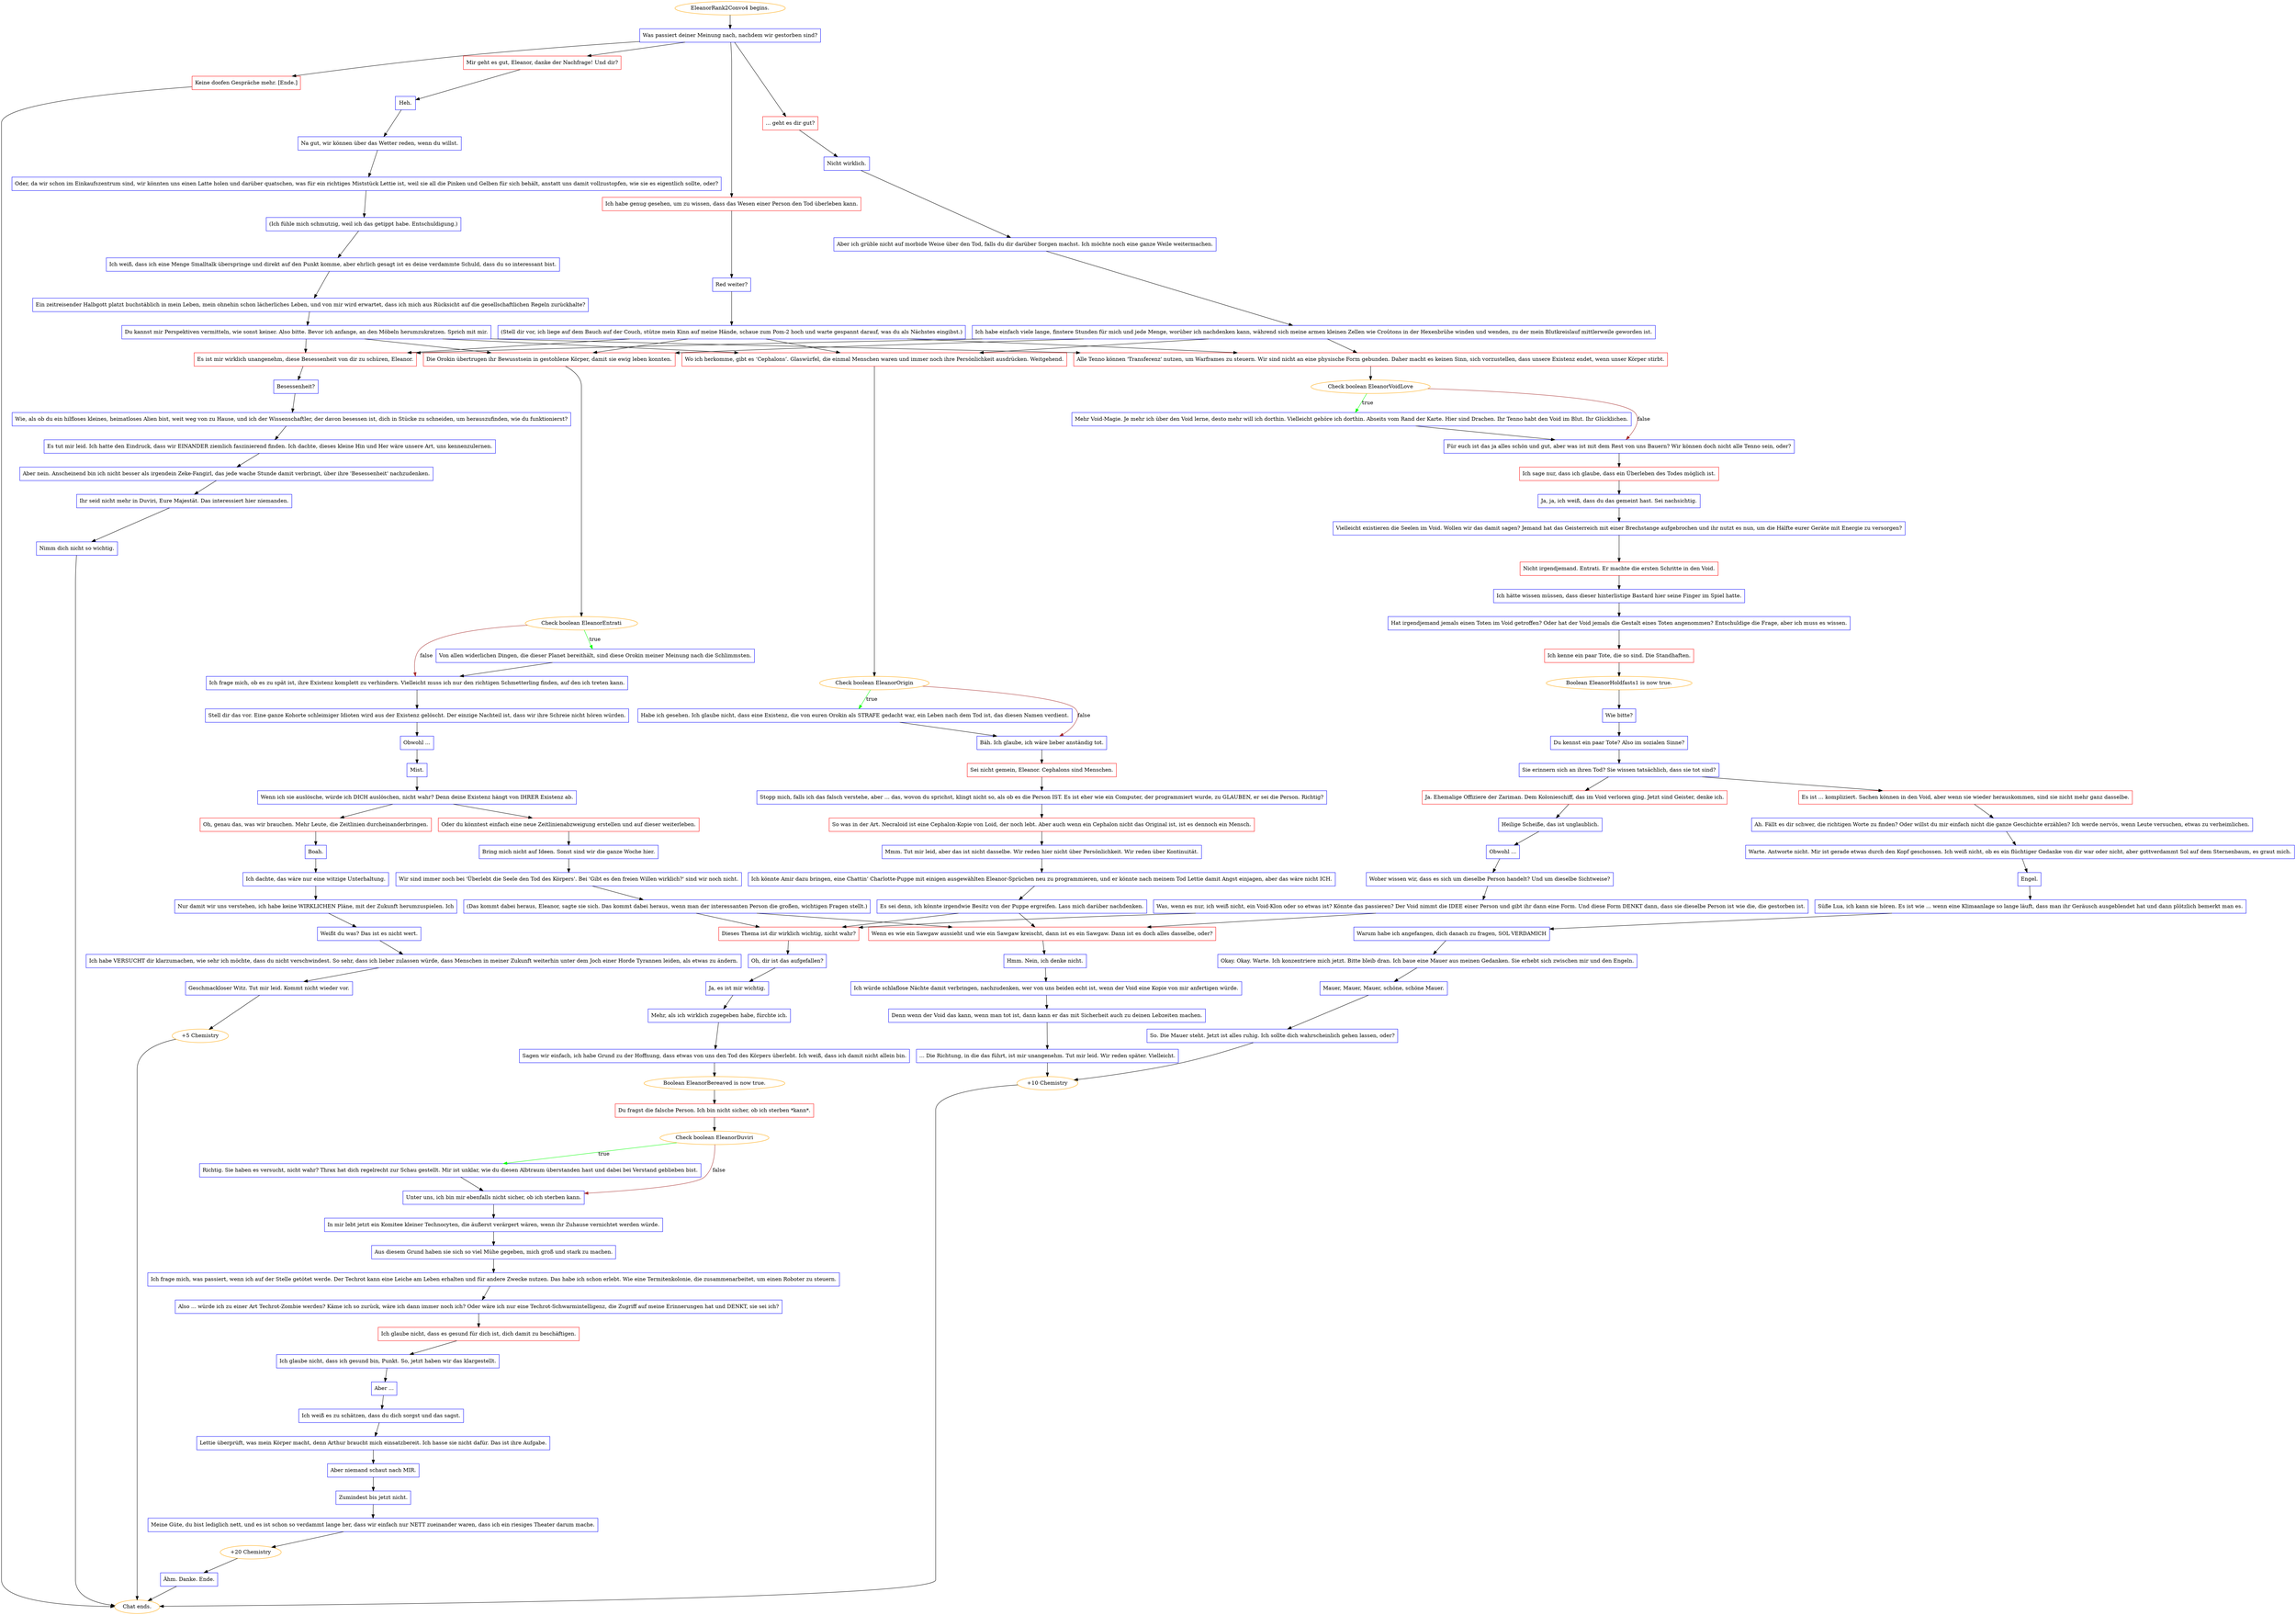 digraph {
	"EleanorRank2Convo4 begins." [color=orange];
		"EleanorRank2Convo4 begins." -> j682958863;
	j682958863 [label="Was passiert deiner Meinung nach, nachdem wir gestorben sind?",shape=box,color=blue];
		j682958863 -> j3782520894;
		j682958863 -> j329865846;
		j682958863 -> j3276893098;
		j682958863 -> j2790053859;
	j3782520894 [label="Mir geht es gut, Eleanor, danke der Nachfrage! Und dir?",shape=box,color=red];
		j3782520894 -> j144988493;
	j329865846 [label="... geht es dir gut?",shape=box,color=red];
		j329865846 -> j3564456983;
	j3276893098 [label="Ich habe genug gesehen, um zu wissen, dass das Wesen einer Person den Tod überleben kann.",shape=box,color=red];
		j3276893098 -> j1205498728;
	j2790053859 [label="Keine doofen Gespräche mehr. [Ende.]",shape=box,color=red];
		j2790053859 -> "Chat ends.";
	j144988493 [label="Heh.",shape=box,color=blue];
		j144988493 -> j3581826265;
	j3564456983 [label="Nicht wirklich.",shape=box,color=blue];
		j3564456983 -> j1829610685;
	j1205498728 [label="Red weiter?",shape=box,color=blue];
		j1205498728 -> j1265222645;
	"Chat ends." [color=orange];
	j3581826265 [label="Na gut, wir können über das Wetter reden, wenn du willst.",shape=box,color=blue];
		j3581826265 -> j894207261;
	j1829610685 [label="Aber ich grüble nicht auf morbide Weise über den Tod, falls du dir darüber Sorgen machst. Ich möchte noch eine ganze Weile weitermachen.",shape=box,color=blue];
		j1829610685 -> j3876040791;
	j1265222645 [label="(Stell dir vor, ich liege auf dem Bauch auf der Couch, stütze mein Kinn auf meine Hände, schaue zum Pom-2 hoch und warte gespannt darauf, was du als Nächstes eingibst.)",shape=box,color=blue];
		j1265222645 -> j2680141142;
		j1265222645 -> j2023654694;
		j1265222645 -> j1875829866;
		j1265222645 -> j3712048578;
	j894207261 [label="Oder, da wir schon im Einkaufszentrum sind, wir könnten uns einen Latte holen und darüber quatschen, was für ein richtiges Miststück Lettie ist, weil sie all die Pinken und Gelben für sich behält, anstatt uns damit vollzustopfen, wie sie es eigentlich sollte, oder?",shape=box,color=blue];
		j894207261 -> j870967972;
	j3876040791 [label="Ich habe einfach viele lange, finstere Stunden für mich und jede Menge, worüber ich nachdenken kann, während sich meine armen kleinen Zellen wie Croûtons in der Hexenbrühe winden und wenden, zu der mein Blutkreislauf mittlerweile geworden ist.",shape=box,color=blue];
		j3876040791 -> j2680141142;
		j3876040791 -> j2023654694;
		j3876040791 -> j1875829866;
		j3876040791 -> j3712048578;
	j2680141142 [label="Wo ich herkomme, gibt es ‘Cephalons’. Glaswürfel, die einmal Menschen waren und immer noch ihre Persönlichkeit ausdrücken. Weitgehend.",shape=box,color=red];
		j2680141142 -> j1343304143;
	j2023654694 [label="Die Orokin übertrugen ihr Bewusstsein in gestohlene Körper, damit sie ewig leben konnten.",shape=box,color=red];
		j2023654694 -> j3627759057;
	j1875829866 [label="Alle Tenno können 'Transferenz' nutzen, um Warframes zu steuern. Wir sind nicht an eine physische Form gebunden. Daher macht es keinen Sinn, sich vorzustellen, dass unsere Existenz endet, wenn unser Körper stirbt.",shape=box,color=red];
		j1875829866 -> j3467238656;
	j3712048578 [label="Es ist mir wirklich unangenehm, diese Besessenheit von dir zu schüren, Eleanor.",shape=box,color=red];
		j3712048578 -> j708245638;
	j870967972 [label="(Ich fühle mich schmutzig, weil ich das getippt habe. Entschuldigung.)",shape=box,color=blue];
		j870967972 -> j4110821829;
	j1343304143 [label="Check boolean EleanorOrigin",color=orange];
		j1343304143 -> j3828332903 [label=true,color=green];
		j1343304143 -> j3882117221 [label=false,color=brown];
	j3627759057 [label="Check boolean EleanorEntrati",color=orange];
		j3627759057 -> j2152130619 [label=true,color=green];
		j3627759057 -> j3190979148 [label=false,color=brown];
	j3467238656 [label="Check boolean EleanorVoidLove",color=orange];
		j3467238656 -> j859500270 [label=true,color=green];
		j3467238656 -> j973511074 [label=false,color=brown];
	j708245638 [label="Besessenheit?",shape=box,color=blue];
		j708245638 -> j1664779406;
	j4110821829 [label="Ich weiß, dass ich eine Menge Smalltalk überspringe und direkt auf den Punkt komme, aber ehrlich gesagt ist es deine verdammte Schuld, dass du so interessant bist.",shape=box,color=blue];
		j4110821829 -> j502144294;
	j3828332903 [label="Habe ich gesehen. Ich glaube nicht, dass eine Existenz, die von euren Orokin als STRAFE gedacht war, ein Leben nach dem Tod ist, das diesen Namen verdient.",shape=box,color=blue];
		j3828332903 -> j3882117221;
	j3882117221 [label="Bäh. Ich glaube, ich wäre lieber anständig tot.",shape=box,color=blue];
		j3882117221 -> j3320063166;
	j2152130619 [label="Von allen widerlichen Dingen, die dieser Planet bereithält, sind diese Orokin meiner Meinung nach die Schlimmsten.",shape=box,color=blue];
		j2152130619 -> j3190979148;
	j3190979148 [label="Ich frage mich, ob es zu spät ist, ihre Existenz komplett zu verhindern. Vielleicht muss ich nur den richtigen Schmetterling finden, auf den ich treten kann.",shape=box,color=blue];
		j3190979148 -> j3061185706;
	j859500270 [label="Mehr Void-Magie. Je mehr ich über den Void lerne, desto mehr will ich dorthin. Vielleicht gehöre ich dorthin. Abseits vom Rand der Karte. Hier sind Drachen. Ihr Tenno habt den Void im Blut. Ihr Glücklichen.",shape=box,color=blue];
		j859500270 -> j973511074;
	j973511074 [label="Für euch ist das ja alles schön und gut, aber was ist mit dem Rest von uns Bauern? Wir können doch nicht alle Tenno sein, oder?",shape=box,color=blue];
		j973511074 -> j4273639800;
	j1664779406 [label="Wie, als ob du ein hilfloses kleines, heimatloses Alien bist, weit weg von zu Hause, und ich der Wissenschaftler, der davon besessen ist, dich in Stücke zu schneiden, um herauszufinden, wie du funktionierst?",shape=box,color=blue];
		j1664779406 -> j17448355;
	j502144294 [label="Ein zeitreisender Halbgott platzt buchstäblich in mein Leben, mein ohnehin schon lächerliches Leben, und von mir wird erwartet, dass ich mich aus Rücksicht auf die gesellschaftlichen Regeln zurückhalte?",shape=box,color=blue];
		j502144294 -> j3239615392;
	j3320063166 [label="Sei nicht gemein, Eleanor. Cephalons sind Menschen.",shape=box,color=red];
		j3320063166 -> j565768932;
	j3061185706 [label="Stell dir das vor. Eine ganze Kohorte schleimiger Idioten wird aus der Existenz gelöscht. Der einzige Nachteil ist, dass wir ihre Schreie nicht hören würden.",shape=box,color=blue];
		j3061185706 -> j2537528855;
	j4273639800 [label="Ich sage nur, dass ich glaube, dass ein Überleben des Todes möglich ist.",shape=box,color=red];
		j4273639800 -> j918044165;
	j17448355 [label="Es tut mir leid. Ich hatte den Eindruck, dass wir EINANDER ziemlich faszinierend finden. Ich dachte, dieses kleine Hin und Her wäre unsere Art, uns kennenzulernen.",shape=box,color=blue];
		j17448355 -> j1312945441;
	j3239615392 [label="Du kannst mir Perspektiven vermitteln, wie sonst keiner. Also bitte. Bevor ich anfange, an den Möbeln herumzukratzen. Sprich mit mir.",shape=box,color=blue];
		j3239615392 -> j2680141142;
		j3239615392 -> j2023654694;
		j3239615392 -> j1875829866;
		j3239615392 -> j3712048578;
	j565768932 [label="Stopp mich, falls ich das falsch verstehe, aber ... das, wovon du sprichst, klingt nicht so, als ob es die Person IST. Es ist eher wie ein Computer, der programmiert wurde, zu GLAUBEN, er sei die Person. Richtig?",shape=box,color=blue];
		j565768932 -> j3071370679;
	j2537528855 [label="Obwohl ...",shape=box,color=blue];
		j2537528855 -> j1968472624;
	j918044165 [label="Ja, ja, ich weiß, dass du das gemeint hast. Sei nachsichtig.",shape=box,color=blue];
		j918044165 -> j1287008777;
	j1312945441 [label="Aber nein. Anscheinend bin ich nicht besser als irgendein Zeke-Fangirl, das jede wache Stunde damit verbringt, über ihre 'Besessenheit' nachzudenken.",shape=box,color=blue];
		j1312945441 -> j3160933095;
	j3071370679 [label="So was in der Art. Necraloid ist eine Cephalon-Kopie von Loid, der noch lebt. Aber auch wenn ein Cephalon nicht das Original ist, ist es dennoch ein Mensch.",shape=box,color=red];
		j3071370679 -> j2544486436;
	j1968472624 [label="Mist.",shape=box,color=blue];
		j1968472624 -> j2646395801;
	j1287008777 [label="Vielleicht existieren die Seelen im Void. Wollen wir das damit sagen? Jemand hat das Geisterreich mit einer Brechstange aufgebrochen und ihr nutzt es nun, um die Hälfte eurer Geräte mit Energie zu versorgen?",shape=box,color=blue];
		j1287008777 -> j3016493094;
	j3160933095 [label="Ihr seid nicht mehr in Duviri, Eure Majestät. Das interessiert hier niemanden.",shape=box,color=blue];
		j3160933095 -> j3847324317;
	j2544486436 [label="Mmm. Tut mir leid, aber das ist nicht dasselbe. Wir reden hier nicht über Persönlichkeit. Wir reden über Kontinuität.",shape=box,color=blue];
		j2544486436 -> j3367499996;
	j2646395801 [label="Wenn ich sie auslösche, würde ich DICH auslöschen, nicht wahr? Denn deine Existenz hängt von IHRER Existenz ab.",shape=box,color=blue];
		j2646395801 -> j1310613904;
		j2646395801 -> j1725367493;
	j3016493094 [label="Nicht irgendjemand. Entrati. Er machte die ersten Schritte in den Void.",shape=box,color=red];
		j3016493094 -> j1524643899;
	j3847324317 [label="Nimm dich nicht so wichtig.",shape=box,color=blue];
		j3847324317 -> "Chat ends.";
	j3367499996 [label="Ich könnte Amir dazu bringen, eine Chattin‘ Charlotte-Puppe mit einigen ausgewählten Eleanor-Sprüchen neu zu programmieren, und er könnte nach meinem Tod Lettie damit Angst einjagen, aber das wäre nicht ICH.",shape=box,color=blue];
		j3367499996 -> j614994249;
	j1310613904 [label="Oh, genau das, was wir brauchen. Mehr Leute, die Zeitlinien durcheinanderbringen.",shape=box,color=red];
		j1310613904 -> j3273312821;
	j1725367493 [label="Oder du könntest einfach eine neue Zeitlinienabzweigung erstellen und auf dieser weiterleben.",shape=box,color=red];
		j1725367493 -> j2676648036;
	j1524643899 [label="Ich hätte wissen müssen, dass dieser hinterlistige Bastard hier seine Finger im Spiel hatte.",shape=box,color=blue];
		j1524643899 -> j195673044;
	j614994249 [label="Es sei denn, ich könnte irgendwie Besitz von der Puppe ergreifen. Lass mich darüber nachdenken.",shape=box,color=blue];
		j614994249 -> j3404294479;
		j614994249 -> j318338342;
	j3273312821 [label="Boah.",shape=box,color=blue];
		j3273312821 -> j4208815111;
	j2676648036 [label="Bring mich nicht auf Ideen. Sonst sind wir die ganze Woche hier.",shape=box,color=blue];
		j2676648036 -> j1515578933;
	j195673044 [label="Hat irgendjemand jemals einen Toten im Void getroffen? Oder hat der Void jemals die Gestalt eines Toten angenommen? Entschuldige die Frage, aber ich muss es wissen.",shape=box,color=blue];
		j195673044 -> j1706926380;
	j3404294479 [label="Wenn es wie ein Sawgaw aussieht und wie ein Sawgaw kreischt, dann ist es ein Sawgaw. Dann ist es doch alles dasselbe, oder?",shape=box,color=red];
		j3404294479 -> j1662413936;
	j318338342 [label="Dieses Thema ist dir wirklich wichtig, nicht wahr?",shape=box,color=red];
		j318338342 -> j554837229;
	j4208815111 [label="Ich dachte, das wäre nur eine witzige Unterhaltung.",shape=box,color=blue];
		j4208815111 -> j1015328077;
	j1515578933 [label="Wir sind immer noch bei 'Überlebt die Seele den Tod des Körpers'. Bei 'Gibt es den freien Willen wirklich?' sind wir noch nicht.",shape=box,color=blue];
		j1515578933 -> j2781786237;
	j1706926380 [label="Ich kenne ein paar Tote, die so sind. Die Standhaften.",shape=box,color=red];
		j1706926380 -> j467297478;
	j1662413936 [label="Hmm. Nein, ich denke nicht.",shape=box,color=blue];
		j1662413936 -> j4218090942;
	j554837229 [label="Oh, dir ist das aufgefallen?",shape=box,color=blue];
		j554837229 -> j1713577858;
	j1015328077 [label="Nur damit wir uns verstehen, ich habe keine WIRKLICHEN Pläne, mit der Zukunft herumzuspielen. Ich",shape=box,color=blue];
		j1015328077 -> j4001023038;
	j2781786237 [label="(Das kommt dabei heraus, Eleanor, sagte sie sich. Das kommt dabei heraus, wenn man der interessanten Person die großen, wichtigen Fragen stellt.)",shape=box,color=blue];
		j2781786237 -> j3404294479;
		j2781786237 -> j318338342;
	j467297478 [label="Boolean EleanorHoldfasts1 is now true.",color=orange];
		j467297478 -> j245754878;
	j4218090942 [label="Ich würde schlaflose Nächte damit verbringen, nachzudenken, wer von uns beiden echt ist, wenn der Void eine Kopie von mir anfertigen würde.",shape=box,color=blue];
		j4218090942 -> j1954573414;
	j1713577858 [label="Ja, es ist mir wichtig.",shape=box,color=blue];
		j1713577858 -> j846980109;
	j4001023038 [label="Weißt du was? Das ist es nicht wert.",shape=box,color=blue];
		j4001023038 -> j2204795235;
	j245754878 [label="Wie bitte?",shape=box,color=blue];
		j245754878 -> j2284447271;
	j1954573414 [label="Denn wenn der Void das kann, wenn man tot ist, dann kann er das mit Sicherheit auch zu deinen Lebzeiten machen.",shape=box,color=blue];
		j1954573414 -> j1234623568;
	j846980109 [label="Mehr, als ich wirklich zugegeben habe, fürchte ich.",shape=box,color=blue];
		j846980109 -> j632712565;
	j2204795235 [label="Ich habe VERSUCHT dir klarzumachen, wie sehr ich möchte, dass du nicht verschwindest. So sehr, dass ich lieber zulassen würde, dass Menschen in meiner Zukunft weiterhin unter dem Joch einer Horde Tyrannen leiden, als etwas zu ändern.",shape=box,color=blue];
		j2204795235 -> j170215298;
	j2284447271 [label="Du kennst ein paar Tote? Also im sozialen Sinne?",shape=box,color=blue];
		j2284447271 -> j2270973247;
	j1234623568 [label="... Die Richtung, in die das führt, ist mir unangenehm. Tut mir leid. Wir reden später. Vielleicht.",shape=box,color=blue];
		j1234623568 -> j1933300832;
	j632712565 [label="Sagen wir einfach, ich habe Grund zu der Hoffnung, dass etwas von uns den Tod des Körpers überlebt. Ich weiß, dass ich damit nicht allein bin.",shape=box,color=blue];
		j632712565 -> j870988419;
	j170215298 [label="Geschmackloser Witz. Tut mir leid. Kommt nicht wieder vor.",shape=box,color=blue];
		j170215298 -> j4081414586;
	j2270973247 [label="Sie erinnern sich an ihren Tod? Sie wissen tatsächlich, dass sie tot sind?",shape=box,color=blue];
		j2270973247 -> j3365986741;
		j2270973247 -> j1234525440;
	j1933300832 [label="+10 Chemistry",color=orange];
		j1933300832 -> "Chat ends.";
	j870988419 [label="Boolean EleanorBereaved is now true.",color=orange];
		j870988419 -> j2385145732;
	j4081414586 [label="+5 Chemistry",color=orange];
		j4081414586 -> "Chat ends.";
	j3365986741 [label="Ja. Ehemalige Offiziere der Zariman. Dem Kolonieschiff, das im Void verloren ging. Jetzt sind Geister, denke ich.",shape=box,color=red];
		j3365986741 -> j1843214520;
	j1234525440 [label="Es ist ... kompliziert. Sachen können in den Void, aber wenn sie wieder herauskommen, sind sie nicht mehr ganz dasselbe.",shape=box,color=red];
		j1234525440 -> j2801553962;
	j2385145732 [label="Du fragst die falsche Person. Ich bin nicht sicher, ob ich sterben *kann*.",shape=box,color=red];
		j2385145732 -> j4031565703;
	j1843214520 [label="Heilige Scheiße, das ist unglaublich.",shape=box,color=blue];
		j1843214520 -> j1518962130;
	j2801553962 [label="Ah. Fällt es dir schwer, die richtigen Worte zu finden? Oder willst du mir einfach nicht die ganze Geschichte erzählen? Ich werde nervös, wenn Leute versuchen, etwas zu verheimlichen.",shape=box,color=blue];
		j2801553962 -> j1396269589;
	j4031565703 [label="Check boolean EleanorDuviri",color=orange];
		j4031565703 -> j3849557437 [label=true,color=green];
		j4031565703 -> j3321449741 [label=false,color=brown];
	j1518962130 [label="Obwohl ...",shape=box,color=blue];
		j1518962130 -> j841914882;
	j1396269589 [label="Warte. Antworte nicht. Mir ist gerade etwas durch den Kopf geschossen. Ich weiß nicht, ob es ein flüchtiger Gedanke von dir war oder nicht, aber gottverdammt Sol auf dem Sternenbaum, es graut mich.",shape=box,color=blue];
		j1396269589 -> j1662266739;
	j3849557437 [label="Richtig. Sie haben es versucht, nicht wahr? Thrax hat dich regelrecht zur Schau gestellt. Mir ist unklar, wie du diesen Albtraum überstanden hast und dabei bei Verstand geblieben bist.",shape=box,color=blue];
		j3849557437 -> j3321449741;
	j3321449741 [label="Unter uns, ich bin mir ebenfalls nicht sicher, ob ich sterben kann.",shape=box,color=blue];
		j3321449741 -> j3719025288;
	j841914882 [label="Woher wissen wir, dass es sich um dieselbe Person handelt? Und um dieselbe Sichtweise?",shape=box,color=blue];
		j841914882 -> j3403534485;
	j1662266739 [label="Engel.",shape=box,color=blue];
		j1662266739 -> j3338387976;
	j3719025288 [label="In mir lebt jetzt ein Komitee kleiner Technocyten, die äußerst verärgert wären, wenn ihr Zuhause vernichtet werden würde.",shape=box,color=blue];
		j3719025288 -> j3091097294;
	j3403534485 [label="Was, wenn es nur, ich weiß nicht, ein Void-Klon oder so etwas ist? Könnte das passieren? Der Void nimmt die IDEE einer Person und gibt ihr dann eine Form. Und diese Form DENKT dann, dass sie dieselbe Person ist wie die, die gestorben ist.",shape=box,color=blue];
		j3403534485 -> j3404294479;
		j3403534485 -> j318338342;
	j3338387976 [label="Süße Lua, ich kann sie hören. Es ist wie ... wenn eine Klimaanlage so lange läuft, dass man ihr Geräusch ausgeblendet hat und dann plötzlich bemerkt man es.",shape=box,color=blue];
		j3338387976 -> j537317411;
	j3091097294 [label="Aus diesem Grund haben sie sich so viel Mühe gegeben, mich groß und stark zu machen.",shape=box,color=blue];
		j3091097294 -> j2593421352;
	j537317411 [label="Warum habe ich angefangen, dich danach zu fragen, SOL VERDAMICH",shape=box,color=blue];
		j537317411 -> j2866354570;
	j2593421352 [label="Ich frage mich, was passiert, wenn ich auf der Stelle getötet werde. Der Techrot kann eine Leiche am Leben erhalten und für andere Zwecke nutzen. Das habe ich schon erlebt. Wie eine Termitenkolonie, die zusammenarbeitet, um einen Roboter zu steuern.",shape=box,color=blue];
		j2593421352 -> j2132386577;
	j2866354570 [label="Okay. Okay. Warte. Ich konzentriere mich jetzt. Bitte bleib dran. Ich baue eine Mauer aus meinen Gedanken. Sie erhebt sich zwischen mir und den Engeln.",shape=box,color=blue];
		j2866354570 -> j2799132052;
	j2132386577 [label="Also ... würde ich zu einer Art Techrot-Zombie werden? Käme ich so zurück, wäre ich dann immer noch ich? Oder wäre ich nur eine Techrot-Schwarmintelligenz, die Zugriff auf meine Erinnerungen hat und DENKT, sie sei ich?",shape=box,color=blue];
		j2132386577 -> j3397340906;
	j2799132052 [label="Mauer, Mauer, Mauer, schöne, schöne Mauer.",shape=box,color=blue];
		j2799132052 -> j1646667877;
	j3397340906 [label="Ich glaube nicht, dass es gesund für dich ist, dich damit zu beschäftigen.",shape=box,color=red];
		j3397340906 -> j1885736552;
	j1646667877 [label="So. Die Mauer steht. Jetzt ist alles ruhig. Ich sollte dich wahrscheinlich gehen lassen, oder?",shape=box,color=blue];
		j1646667877 -> j1933300832;
	j1885736552 [label="Ich glaube nicht, dass ich gesund bin, Punkt. So, jetzt haben wir das klargestellt.",shape=box,color=blue];
		j1885736552 -> j3857272976;
	j3857272976 [label="Aber ...",shape=box,color=blue];
		j3857272976 -> j2561488009;
	j2561488009 [label="Ich weiß es zu schätzen, dass du dich sorgst und das sagst.",shape=box,color=blue];
		j2561488009 -> j2194783700;
	j2194783700 [label="Lettie überprüft, was mein Körper macht, denn Arthur braucht mich einsatzbereit. Ich hasse sie nicht dafür. Das ist ihre Aufgabe.",shape=box,color=blue];
		j2194783700 -> j2884717806;
	j2884717806 [label="Aber niemand schaut nach MIR.",shape=box,color=blue];
		j2884717806 -> j4131502257;
	j4131502257 [label="Zumindest bis jetzt nicht.",shape=box,color=blue];
		j4131502257 -> j1945568803;
	j1945568803 [label="Meine Güte, du bist lediglich nett, und es ist schon so verdammt lange her, dass wir einfach nur NETT zueinander waren, dass ich ein riesiges Theater darum mache.",shape=box,color=blue];
		j1945568803 -> j977065706;
	j977065706 [label="+20 Chemistry",color=orange];
		j977065706 -> j33435005;
	j33435005 [label="Ähm. Danke. Ende.",shape=box,color=blue];
		j33435005 -> "Chat ends.";
}